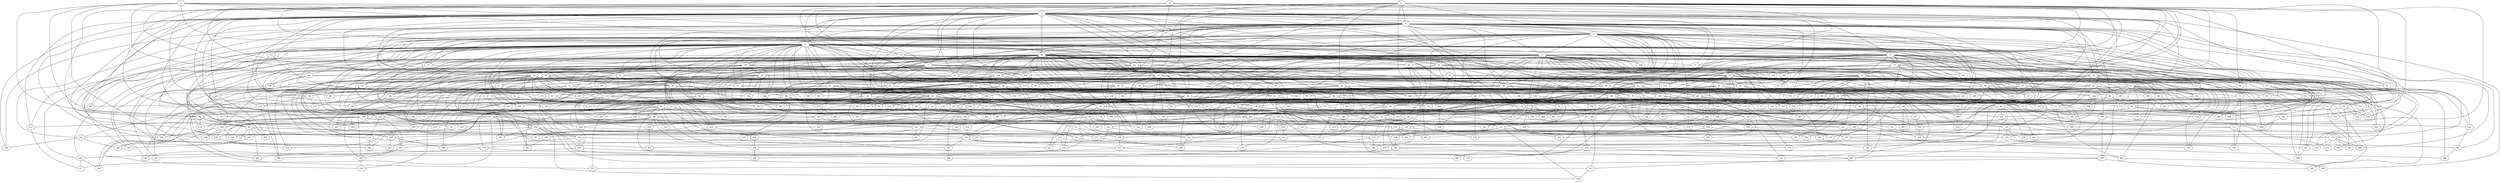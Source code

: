 strict graph "barabasi_albert_graph(400,3)" {
0;
1;
2;
3;
4;
5;
6;
7;
8;
9;
10;
11;
12;
13;
14;
15;
16;
17;
18;
19;
20;
21;
22;
23;
24;
25;
26;
27;
28;
29;
30;
31;
32;
33;
34;
35;
36;
37;
38;
39;
40;
41;
42;
43;
44;
45;
46;
47;
48;
49;
50;
51;
52;
53;
54;
55;
56;
57;
58;
59;
60;
61;
62;
63;
64;
65;
66;
67;
68;
69;
70;
71;
72;
73;
74;
75;
76;
77;
78;
79;
80;
81;
82;
83;
84;
85;
86;
87;
88;
89;
90;
91;
92;
93;
94;
95;
96;
97;
98;
99;
100;
101;
102;
103;
104;
105;
106;
107;
108;
109;
110;
111;
112;
113;
114;
115;
116;
117;
118;
119;
120;
121;
122;
123;
124;
125;
126;
127;
128;
129;
130;
131;
132;
133;
134;
135;
136;
137;
138;
139;
140;
141;
142;
143;
144;
145;
146;
147;
148;
149;
150;
151;
152;
153;
154;
155;
156;
157;
158;
159;
160;
161;
162;
163;
164;
165;
166;
167;
168;
169;
170;
171;
172;
173;
174;
175;
176;
177;
178;
179;
180;
181;
182;
183;
184;
185;
186;
187;
188;
189;
190;
191;
192;
193;
194;
195;
196;
197;
198;
199;
200;
201;
202;
203;
204;
205;
206;
207;
208;
209;
210;
211;
212;
213;
214;
215;
216;
217;
218;
219;
220;
221;
222;
223;
224;
225;
226;
227;
228;
229;
230;
231;
232;
233;
234;
235;
236;
237;
238;
239;
240;
241;
242;
243;
244;
245;
246;
247;
248;
249;
250;
251;
252;
253;
254;
255;
256;
257;
258;
259;
260;
261;
262;
263;
264;
265;
266;
267;
268;
269;
270;
271;
272;
273;
274;
275;
276;
277;
278;
279;
280;
281;
282;
283;
284;
285;
286;
287;
288;
289;
290;
291;
292;
293;
294;
295;
296;
297;
298;
299;
300;
301;
302;
303;
304;
305;
306;
307;
308;
309;
310;
311;
312;
313;
314;
315;
316;
317;
318;
319;
320;
321;
322;
323;
324;
325;
326;
327;
328;
329;
330;
331;
332;
333;
334;
335;
336;
337;
338;
339;
340;
341;
342;
343;
344;
345;
346;
347;
348;
349;
350;
351;
352;
353;
354;
355;
356;
357;
358;
359;
360;
361;
362;
363;
364;
365;
366;
367;
368;
369;
370;
371;
372;
373;
374;
375;
376;
377;
378;
379;
380;
381;
382;
383;
384;
385;
386;
387;
388;
389;
390;
391;
392;
393;
394;
395;
396;
397;
398;
399;
0 -- 3  [is_available=True, prob="0.0250931467931"];
0 -- 4  [is_available=True, prob="0.950140392611"];
0 -- 361  [is_available=True, prob="0.372536662008"];
0 -- 10  [is_available=True, prob="0.372411273392"];
0 -- 11  [is_available=True, prob="0.0494597519304"];
0 -- 24  [is_available=True, prob="1.0"];
0 -- 253  [is_available=True, prob="0.0664578238083"];
0 -- 30  [is_available=True, prob="0.936142643936"];
0 -- 95  [is_available=True, prob="1.0"];
1 -- 258  [is_available=True, prob="1.0"];
1 -- 3  [is_available=True, prob="0.438904957492"];
1 -- 4  [is_available=True, prob="0.630802679484"];
1 -- 5  [is_available=True, prob="1.0"];
1 -- 7  [is_available=True, prob="0.705331879564"];
1 -- 395  [is_available=True, prob="1.0"];
1 -- 13  [is_available=True, prob="0.193608866502"];
1 -- 14  [is_available=True, prob="0.450776655597"];
1 -- 17  [is_available=True, prob="0.814984093852"];
1 -- 19  [is_available=True, prob="0.529233124237"];
1 -- 25  [is_available=True, prob="1.0"];
1 -- 26  [is_available=True, prob="0.468595576395"];
1 -- 156  [is_available=True, prob="0.886433480464"];
1 -- 32  [is_available=True, prob="0.264427379968"];
1 -- 37  [is_available=True, prob="1.0"];
1 -- 38  [is_available=True, prob="0.700461883342"];
1 -- 42  [is_available=True, prob="0.149237163659"];
1 -- 172  [is_available=True, prob="0.10354497594"];
1 -- 76  [is_available=True, prob="0.408454964371"];
1 -- 79  [is_available=True, prob="0.80625520058"];
1 -- 82  [is_available=True, prob="1.0"];
1 -- 348  [is_available=True, prob="0.979062970581"];
1 -- 131  [is_available=True, prob="0.566834980284"];
1 -- 234  [is_available=True, prob="0.04734285878"];
1 -- 111  [is_available=True, prob="0.167635451747"];
1 -- 124  [is_available=True, prob="0.650854763574"];
2 -- 3  [is_available=True, prob="0.197676344185"];
2 -- 101  [is_available=True, prob="1.0"];
2 -- 81  [is_available=True, prob="0.33967039943"];
2 -- 8  [is_available=True, prob="0.939637509001"];
2 -- 15  [is_available=True, prob="0.0868821582567"];
2 -- 336  [is_available=True, prob="0.414873117791"];
2 -- 40  [is_available=True, prob="0.620334174541"];
2 -- 371  [is_available=True, prob="0.354396471666"];
2 -- 389  [is_available=True, prob="0.488869506749"];
3 -- 387  [is_available=True, prob="0.291508098348"];
3 -- 4  [is_available=True, prob="0.682381557861"];
3 -- 5  [is_available=True, prob="1.0"];
3 -- 6  [is_available=True, prob="0.172473144738"];
3 -- 7  [is_available=True, prob="0.0795020658386"];
3 -- 8  [is_available=True, prob="0.942835857288"];
3 -- 137  [is_available=True, prob="0.736322883688"];
3 -- 266  [is_available=True, prob="0.244796038941"];
3 -- 267  [is_available=True, prob="0.654496163638"];
3 -- 12  [is_available=True, prob="0.588156164107"];
3 -- 274  [is_available=True, prob="0.114300790277"];
3 -- 275  [is_available=True, prob="1.0"];
3 -- 20  [is_available=True, prob="0.824949283029"];
3 -- 388  [is_available=True, prob="0.628812034214"];
3 -- 156  [is_available=True, prob="0.327847043015"];
3 -- 158  [is_available=True, prob="0.803194716738"];
3 -- 33  [is_available=True, prob="0.320082738237"];
3 -- 34  [is_available=True, prob="1.0"];
3 -- 36  [is_available=True, prob="0.500384023732"];
3 -- 262  [is_available=True, prob="0.535992456978"];
3 -- 39  [is_available=True, prob="0.121990565685"];
3 -- 297  [is_available=True, prob="0.863299071607"];
3 -- 303  [is_available=True, prob="0.979532424707"];
3 -- 264  [is_available=True, prob="1.0"];
3 -- 50  [is_available=True, prob="0.0217953370104"];
3 -- 52  [is_available=True, prob="0.711118416184"];
3 -- 393  [is_available=True, prob="0.864725786303"];
3 -- 316  [is_available=True, prob="1.0"];
3 -- 64  [is_available=True, prob="1.0"];
3 -- 224  [is_available=True, prob="0.668013701737"];
3 -- 71  [is_available=True, prob="0.351635123417"];
3 -- 140  [is_available=True, prob="0.886000499596"];
3 -- 332  [is_available=True, prob="0.372765551531"];
3 -- 212  [is_available=True, prob="0.959581819914"];
3 -- 86  [is_available=True, prob="0.219064204298"];
3 -- 89  [is_available=True, prob="0.454611384769"];
3 -- 92  [is_available=True, prob="0.545966886121"];
3 -- 350  [is_available=True, prob="0.317912201602"];
3 -- 223  [is_available=True, prob="0.882764616445"];
3 -- 96  [is_available=True, prob="0.0534521332577"];
3 -- 108  [is_available=True, prob="0.83841681025"];
3 -- 289  [is_available=True, prob="0.502524579922"];
3 -- 243  [is_available=True, prob="0.297933250386"];
3 -- 378  [is_available=True, prob="0.998505744746"];
4 -- 5  [is_available=True, prob="1.0"];
4 -- 6  [is_available=True, prob="1.0"];
4 -- 135  [is_available=True, prob="0.0541746595612"];
4 -- 136  [is_available=True, prob="1.0"];
4 -- 9  [is_available=True, prob="0.468995324719"];
4 -- 10  [is_available=True, prob="0.0425252073251"];
4 -- 13  [is_available=True, prob="0.956151454526"];
4 -- 142  [is_available=True, prob="1.0"];
4 -- 21  [is_available=True, prob="0.742582079565"];
4 -- 22  [is_available=True, prob="0.221758772244"];
4 -- 25  [is_available=True, prob="0.73693774309"];
4 -- 28  [is_available=True, prob="0.721448359884"];
4 -- 34  [is_available=True, prob="0.628786492377"];
4 -- 35  [is_available=True, prob="0.986197322966"];
4 -- 43  [is_available=True, prob="0.368516336259"];
4 -- 46  [is_available=True, prob="0.747711876241"];
4 -- 175  [is_available=True, prob="0.591876477132"];
4 -- 49  [is_available=True, prob="0.832419747422"];
4 -- 50  [is_available=True, prob="0.899841244506"];
4 -- 52  [is_available=True, prob="0.674496831949"];
4 -- 53  [is_available=True, prob="0.542558637117"];
4 -- 182  [is_available=True, prob="1.0"];
4 -- 137  [is_available=True, prob="0.34534875783"];
4 -- 69  [is_available=True, prob="0.90530714263"];
4 -- 198  [is_available=True, prob="0.185303630428"];
4 -- 290  [is_available=True, prob="0.289105869929"];
4 -- 206  [is_available=True, prob="0.048572992346"];
4 -- 79  [is_available=True, prob="0.154199328368"];
4 -- 81  [is_available=True, prob="0.337762904161"];
4 -- 334  [is_available=True, prob="0.260646521097"];
4 -- 88  [is_available=True, prob="0.947381602307"];
4 -- 350  [is_available=True, prob="1.0"];
4 -- 232  [is_available=True, prob="0.679540736823"];
4 -- 171  [is_available=True, prob="0.90878368151"];
4 -- 110  [is_available=True, prob="1.0"];
4 -- 241  [is_available=True, prob="0.519751280861"];
4 -- 244  [is_available=True, prob="0.926914382445"];
4 -- 245  [is_available=True, prob="0.55849378038"];
5 -- 6  [is_available=True, prob="0.587817193718"];
5 -- 8  [is_available=True, prob="0.259920321679"];
5 -- 9  [is_available=True, prob="0.252745686684"];
5 -- 11  [is_available=True, prob="0.662603488064"];
5 -- 12  [is_available=True, prob="0.692972025914"];
5 -- 143  [is_available=True, prob="0.553783727306"];
5 -- 21  [is_available=True, prob="1.0"];
5 -- 28  [is_available=True, prob="1.0"];
5 -- 158  [is_available=True, prob="0.0834676060459"];
5 -- 159  [is_available=True, prob="0.0746175996136"];
5 -- 33  [is_available=True, prob="0.227578108323"];
5 -- 165  [is_available=True, prob="0.60542910939"];
5 -- 300  [is_available=True, prob="0.596821912066"];
5 -- 173  [is_available=True, prob="0.142246575408"];
5 -- 308  [is_available=True, prob="0.237440935117"];
5 -- 181  [is_available=True, prob="0.747527222328"];
5 -- 311  [is_available=True, prob="0.8161904594"];
5 -- 62  [is_available=True, prob="1.0"];
5 -- 64  [is_available=True, prob="1.0"];
5 -- 67  [is_available=True, prob="0.657712663749"];
5 -- 73  [is_available=True, prob="1.0"];
5 -- 82  [is_available=True, prob="1.0"];
5 -- 87  [is_available=True, prob="0.383870066585"];
5 -- 98  [is_available=True, prob="1.0"];
5 -- 100  [is_available=True, prob="1.0"];
5 -- 358  [is_available=True, prob="0.894031580183"];
5 -- 103  [is_available=True, prob="0.769459975946"];
5 -- 106  [is_available=True, prob="0.0896710786837"];
5 -- 116  [is_available=True, prob="1.0"];
5 -- 245  [is_available=True, prob="0.793382395107"];
5 -- 124  [is_available=True, prob="1.0"];
6 -- 7  [is_available=True, prob="1.0"];
6 -- 279  [is_available=True, prob="0.85929072032"];
6 -- 14  [is_available=True, prob="0.660264044295"];
6 -- 16  [is_available=True, prob="1.0"];
6 -- 145  [is_available=True, prob="0.855858989497"];
6 -- 18  [is_available=True, prob="0.696498076637"];
6 -- 19  [is_available=True, prob="1.0"];
6 -- 276  [is_available=True, prob="0.44618234495"];
6 -- 21  [is_available=True, prob="0.283963163979"];
6 -- 151  [is_available=True, prob="0.820102388181"];
6 -- 175  [is_available=True, prob="1.0"];
6 -- 28  [is_available=True, prob="1.0"];
6 -- 30  [is_available=True, prob="0.0997368436375"];
6 -- 36  [is_available=True, prob="0.908495407995"];
6 -- 37  [is_available=True, prob="0.969456617387"];
6 -- 38  [is_available=True, prob="1.0"];
6 -- 284  [is_available=True, prob="0.184637866392"];
6 -- 44  [is_available=True, prob="0.14645000747"];
6 -- 46  [is_available=True, prob="0.818870098157"];
6 -- 47  [is_available=True, prob="0.3876883443"];
6 -- 181  [is_available=True, prob="1.0"];
6 -- 186  [is_available=True, prob="0.818209151806"];
6 -- 60  [is_available=True, prob="1.0"];
6 -- 189  [is_available=True, prob="0.0119908411694"];
6 -- 65  [is_available=True, prob="0.375473757892"];
6 -- 66  [is_available=True, prob="1.0"];
6 -- 323  [is_available=True, prob="0.0632049823519"];
6 -- 196  [is_available=True, prob="0.278126131681"];
6 -- 198  [is_available=True, prob="0.146374629353"];
6 -- 330  [is_available=True, prob="0.635633250556"];
6 -- 75  [is_available=True, prob="1.0"];
6 -- 77  [is_available=True, prob="1.0"];
6 -- 83  [is_available=True, prob="0.972852339915"];
6 -- 84  [is_available=True, prob="1.0"];
6 -- 86  [is_available=True, prob="0.948101520789"];
6 -- 164  [is_available=True, prob="0.804555900699"];
6 -- 347  [is_available=True, prob="0.163839561709"];
6 -- 92  [is_available=True, prob="0.936638836717"];
6 -- 314  [is_available=True, prob="1.0"];
6 -- 94  [is_available=True, prob="0.67780674368"];
6 -- 293  [is_available=True, prob="0.350817138242"];
6 -- 96  [is_available=True, prob="0.0138500760034"];
6 -- 353  [is_available=True, prob="0.242072873121"];
6 -- 99  [is_available=True, prob="1.0"];
6 -- 294  [is_available=True, prob="0.792382647576"];
6 -- 259  [is_available=True, prob="1.0"];
6 -- 105  [is_available=True, prob="0.541576359997"];
6 -- 317  [is_available=True, prob="0.673755411775"];
6 -- 240  [is_available=True, prob="0.743410276179"];
6 -- 114  [is_available=True, prob="1.0"];
6 -- 117  [is_available=True, prob="0.48699900745"];
6 -- 119  [is_available=True, prob="1.0"];
6 -- 125  [is_available=True, prob="1.0"];
6 -- 345  [is_available=True, prob="1.0"];
7 -- 130  [is_available=True, prob="0.742057209959"];
7 -- 230  [is_available=True, prob="0.0177471661513"];
7 -- 225  [is_available=True, prob="1.0"];
7 -- 234  [is_available=True, prob="0.916896130062"];
7 -- 370  [is_available=True, prob="0.188929086262"];
7 -- 204  [is_available=True, prob="1.0"];
7 -- 274  [is_available=True, prob="0.270089329023"];
7 -- 17  [is_available=True, prob="1.0"];
7 -- 114  [is_available=True, prob="0.897609206253"];
7 -- 35  [is_available=True, prob="0.58889017787"];
7 -- 85  [is_available=True, prob="0.230485712437"];
7 -- 120  [is_available=True, prob="0.600896954009"];
7 -- 318  [is_available=True, prob="0.27465004545"];
7 -- 223  [is_available=True, prob="0.0320709789266"];
8 -- 311  [is_available=True, prob="0.0721599732054"];
8 -- 134  [is_available=True, prob="1.0"];
8 -- 9  [is_available=True, prob="0.0592119246421"];
8 -- 10  [is_available=True, prob="0.422690456521"];
8 -- 11  [is_available=True, prob="0.911114713533"];
8 -- 14  [is_available=True, prob="0.855618914677"];
8 -- 15  [is_available=True, prob="0.385911493207"];
8 -- 16  [is_available=True, prob="1.0"];
8 -- 18  [is_available=True, prob="1.0"];
8 -- 19  [is_available=True, prob="0.49412163052"];
8 -- 276  [is_available=True, prob="0.677476290778"];
8 -- 151  [is_available=True, prob="0.67736044279"];
8 -- 152  [is_available=True, prob="0.332442407995"];
8 -- 25  [is_available=True, prob="1.0"];
8 -- 27  [is_available=True, prob="0.965056294307"];
8 -- 29  [is_available=True, prob="0.297178947637"];
8 -- 161  [is_available=True, prob="1.0"];
8 -- 35  [is_available=True, prob="0.196322170789"];
8 -- 39  [is_available=True, prob="0.130824953992"];
8 -- 41  [is_available=True, prob="0.369847329709"];
8 -- 42  [is_available=True, prob="0.337858166481"];
8 -- 300  [is_available=True, prob="0.315283438742"];
8 -- 174  [is_available=True, prob="0.754698949723"];
8 -- 176  [is_available=True, prob="1.0"];
8 -- 49  [is_available=True, prob="1.0"];
8 -- 178  [is_available=True, prob="0.673776741479"];
8 -- 179  [is_available=True, prob="0.0017029311344"];
8 -- 155  [is_available=True, prob="0.773651385589"];
8 -- 54  [is_available=True, prob="0.345700046078"];
8 -- 137  [is_available=True, prob="0.569490608719"];
8 -- 56  [is_available=True, prob="0.0715803783015"];
8 -- 58  [is_available=True, prob="0.574168141647"];
8 -- 61  [is_available=True, prob="1.0"];
8 -- 319  [is_available=True, prob="0.00219157827289"];
8 -- 194  [is_available=True, prob="0.439048058628"];
8 -- 267  [is_available=True, prob="0.04447941831"];
8 -- 197  [is_available=True, prob="0.714526442084"];
8 -- 75  [is_available=True, prob="0.999707055169"];
8 -- 84  [is_available=True, prob="0.835967242383"];
8 -- 345  [is_available=True, prob="0.058812897003"];
8 -- 347  [is_available=True, prob="1.0"];
8 -- 94  [is_available=True, prob="1.0"];
8 -- 97  [is_available=True, prob="0.321045426978"];
8 -- 99  [is_available=True, prob="1.0"];
8 -- 101  [is_available=True, prob="0.517542503902"];
8 -- 362  [is_available=True, prob="1.0"];
8 -- 146  [is_available=True, prob="0.955650519758"];
8 -- 111  [is_available=True, prob="0.979079501739"];
8 -- 112  [is_available=True, prob="0.563406333688"];
8 -- 369  [is_available=True, prob="0.871847178739"];
8 -- 115  [is_available=True, prob="0.571545857247"];
8 -- 117  [is_available=True, prob="1.0"];
8 -- 310  [is_available=True, prob="0.866677759674"];
8 -- 119  [is_available=True, prob="1.0"];
8 -- 212  [is_available=True, prob="0.247326993259"];
8 -- 183  [is_available=True, prob="0.350096039495"];
9 -- 384  [is_available=True, prob="0.580756603154"];
9 -- 391  [is_available=True, prob="0.0377507702469"];
9 -- 265  [is_available=True, prob="0.522841368167"];
9 -- 279  [is_available=True, prob="0.591862441579"];
9 -- 272  [is_available=True, prob="0.599616095083"];
9 -- 17  [is_available=True, prob="0.34564889071"];
9 -- 18  [is_available=True, prob="0.136361828255"];
9 -- 150  [is_available=True, prob="0.306645318893"];
9 -- 23  [is_available=True, prob="0.134924238762"];
9 -- 24  [is_available=True, prob="0.628376372094"];
9 -- 260  [is_available=True, prob="1.0"];
9 -- 29  [is_available=True, prob="0.519262712561"];
9 -- 133  [is_available=True, prob="0.0576815304863"];
9 -- 160  [is_available=True, prob="1.0"];
9 -- 368  [is_available=True, prob="0.420528316419"];
9 -- 162  [is_available=True, prob="0.781409853095"];
9 -- 37  [is_available=True, prob="0.0402338864419"];
9 -- 166  [is_available=True, prob="0.355336018101"];
9 -- 296  [is_available=True, prob="0.669207239755"];
9 -- 348  [is_available=True, prob="1.0"];
9 -- 170  [is_available=True, prob="1.0"];
9 -- 278  [is_available=True, prob="0.713184986665"];
9 -- 44  [is_available=True, prob="1.0"];
9 -- 45  [is_available=True, prob="0.951680885926"];
9 -- 47  [is_available=True, prob="0.789568092356"];
9 -- 309  [is_available=True, prob="1.0"];
9 -- 300  [is_available=True, prob="0.0930578698097"];
9 -- 57  [is_available=True, prob="0.0524183169062"];
9 -- 71  [is_available=True, prob="0.0582096832828"];
9 -- 72  [is_available=True, prob="0.820056936655"];
9 -- 201  [is_available=True, prob="0.6472479548"];
9 -- 204  [is_available=True, prob="0.0627795181952"];
9 -- 78  [is_available=True, prob="1.0"];
9 -- 208  [is_available=True, prob="0.508769739223"];
9 -- 210  [is_available=True, prob="0.252522892881"];
9 -- 219  [is_available=True, prob="0.410416220956"];
9 -- 92  [is_available=True, prob="0.630118802091"];
9 -- 221  [is_available=True, prob="0.591362149536"];
9 -- 95  [is_available=True, prob="0.255775412915"];
9 -- 103  [is_available=True, prob="0.241283476063"];
9 -- 106  [is_available=True, prob="1.0"];
9 -- 157  [is_available=True, prob="0.988821982251"];
9 -- 117  [is_available=True, prob="0.963901613479"];
9 -- 120  [is_available=True, prob="0.710418281214"];
9 -- 377  [is_available=True, prob="0.391417737116"];
9 -- 251  [is_available=True, prob="0.377820118825"];
9 -- 126  [is_available=True, prob="0.569531186713"];
10 -- 343  [is_available=True, prob="0.631713395067"];
10 -- 15  [is_available=True, prob="0.300258845977"];
10 -- 148  [is_available=True, prob="0.0602296652024"];
10 -- 247  [is_available=True, prob="0.735689314467"];
11 -- 12  [is_available=True, prob="0.586705027919"];
11 -- 13  [is_available=True, prob="1.0"];
11 -- 143  [is_available=True, prob="0.272934574622"];
11 -- 16  [is_available=True, prob="1.0"];
11 -- 20  [is_available=True, prob="0.395983434049"];
11 -- 22  [is_available=True, prob="0.209894079144"];
11 -- 23  [is_available=True, prob="0.399490173766"];
11 -- 157  [is_available=True, prob="0.192374040705"];
11 -- 45  [is_available=True, prob="0.98829754638"];
11 -- 62  [is_available=True, prob="0.998767662246"];
11 -- 320  [is_available=True, prob="0.870582558419"];
11 -- 71  [is_available=True, prob="1.0"];
11 -- 74  [is_available=True, prob="0.667165292033"];
11 -- 333  [is_available=True, prob="0.961230836378"];
11 -- 209  [is_available=True, prob="0.0592094109733"];
11 -- 87  [is_available=True, prob="0.764135031254"];
11 -- 229  [is_available=True, prob="0.42703338603"];
11 -- 116  [is_available=True, prob="0.573227025437"];
11 -- 247  [is_available=True, prob="0.547222383932"];
12 -- 144  [is_available=True, prob="0.333690741849"];
12 -- 196  [is_available=True, prob="0.551875099516"];
12 -- 262  [is_available=True, prob="1.0"];
12 -- 200  [is_available=True, prob="0.755893021284"];
12 -- 307  [is_available=True, prob="1.0"];
12 -- 333  [is_available=True, prob="1.0"];
12 -- 310  [is_available=True, prob="0.326000364165"];
12 -- 48  [is_available=True, prob="0.675373258644"];
12 -- 305  [is_available=True, prob="0.15840391685"];
12 -- 131  [is_available=True, prob="1.0"];
12 -- 180  [is_available=True, prob="0.228575668665"];
12 -- 246  [is_available=True, prob="0.737902572737"];
12 -- 151  [is_available=True, prob="0.044529198497"];
12 -- 292  [is_available=True, prob="0.385657525786"];
12 -- 378  [is_available=True, prob="0.112635765013"];
12 -- 59  [is_available=True, prob="0.605600428167"];
12 -- 252  [is_available=True, prob="1.0"];
12 -- 127  [is_available=True, prob="0.921835225212"];
13 -- 228  [is_available=True, prob="0.241859145075"];
13 -- 100  [is_available=True, prob="0.137089833472"];
13 -- 266  [is_available=True, prob="1.0"];
13 -- 239  [is_available=True, prob="0.771471139788"];
13 -- 120  [is_available=True, prob="0.239584966638"];
13 -- 349  [is_available=True, prob="0.0995462752389"];
13 -- 23  [is_available=True, prob="0.0500954306757"];
13 -- 88  [is_available=True, prob="0.0914557519859"];
13 -- 57  [is_available=True, prob="0.562052459184"];
13 -- 26  [is_available=True, prob="0.488853878483"];
13 -- 122  [is_available=True, prob="0.688059351287"];
13 -- 325  [is_available=True, prob="0.916625707039"];
14 -- 32  [is_available=True, prob="0.0366636764682"];
14 -- 123  [is_available=True, prob="0.105626269445"];
14 -- 70  [is_available=True, prob="0.21429969718"];
14 -- 193  [is_available=True, prob="0.874726001105"];
14 -- 391  [is_available=True, prob="0.529729394284"];
14 -- 269  [is_available=True, prob="0.299268263518"];
14 -- 397  [is_available=True, prob="1.0"];
14 -- 40  [is_available=True, prob="0.449149635974"];
14 -- 227  [is_available=True, prob="0.0635547201379"];
14 -- 180  [is_available=True, prob="0.325833370726"];
14 -- 85  [is_available=True, prob="0.151511039934"];
14 -- 352  [is_available=True, prob="0.923821011353"];
14 -- 250  [is_available=True, prob="1.0"];
14 -- 27  [is_available=True, prob="0.952426194268"];
14 -- 93  [is_available=True, prob="0.00880342257111"];
14 -- 293  [is_available=True, prob="1.0"];
15 -- 101  [is_available=True, prob="0.46595817078"];
15 -- 134  [is_available=True, prob="1.0"];
15 -- 322  [is_available=True, prob="0.622480924926"];
15 -- 79  [is_available=True, prob="1.0"];
15 -- 312  [is_available=True, prob="0.0298164688215"];
15 -- 138  [is_available=True, prob="0.966622566133"];
16 -- 226  [is_available=True, prob="0.934363249591"];
16 -- 69  [is_available=True, prob="0.749595344339"];
16 -- 202  [is_available=True, prob="0.800943983229"];
16 -- 78  [is_available=True, prob="1.0"];
16 -- 80  [is_available=True, prob="1.0"];
16 -- 20  [is_available=True, prob="0.743844519461"];
16 -- 87  [is_available=True, prob="0.125025346352"];
17 -- 139  [is_available=True, prob="0.569764457964"];
17 -- 68  [is_available=True, prob="0.763143641532"];
17 -- 257  [is_available=True, prob="1.0"];
17 -- 378  [is_available=True, prob="0.0178221390321"];
18 -- 385  [is_available=True, prob="1.0"];
18 -- 130  [is_available=True, prob="0.96049125043"];
18 -- 292  [is_available=True, prob="0.591063163907"];
18 -- 390  [is_available=True, prob="0.253659368738"];
18 -- 362  [is_available=True, prob="0.100900199058"];
18 -- 171  [is_available=True, prob="0.514685403299"];
18 -- 194  [is_available=True, prob="0.0485373886135"];
18 -- 116  [is_available=True, prob="0.613676979017"];
18 -- 22  [is_available=True, prob="0.189138775279"];
18 -- 55  [is_available=True, prob="0.347942305225"];
18 -- 24  [is_available=True, prob="0.658255502058"];
18 -- 282  [is_available=True, prob="0.486385790364"];
18 -- 348  [is_available=True, prob="0.776442807843"];
18 -- 125  [is_available=True, prob="1.0"];
18 -- 31  [is_available=True, prob="0.729654149273"];
19 -- 128  [is_available=True, prob="0.777594471692"];
19 -- 263  [is_available=True, prob="0.183552411418"];
19 -- 42  [is_available=True, prob="0.698210136017"];
19 -- 76  [is_available=True, prob="0.634387561217"];
19 -- 341  [is_available=True, prob="0.566213253394"];
19 -- 303  [is_available=True, prob="1.0"];
19 -- 48  [is_available=True, prob="0.759792158512"];
19 -- 113  [is_available=True, prob="1.0"];
19 -- 286  [is_available=True, prob="0.197422663247"];
19 -- 90  [is_available=True, prob="0.140097456614"];
19 -- 63  [is_available=True, prob="0.485484413483"];
19 -- 200  [is_available=True, prob="0.678315478808"];
19 -- 314  [is_available=True, prob="0.979091070757"];
19 -- 222  [is_available=True, prob="0.378858772576"];
19 -- 31  [is_available=True, prob="0.126123203"];
20 -- 258  [is_available=True, prob="1.0"];
20 -- 68  [is_available=True, prob="0.614763843001"];
20 -- 41  [is_available=True, prob="0.648404792604"];
20 -- 153  [is_available=True, prob="1.0"];
20 -- 255  [is_available=True, prob="0.809420962121"];
21 -- 266  [is_available=True, prob="0.0945025301732"];
21 -- 215  [is_available=True, prob="0.57600612751"];
22 -- 224  [is_available=True, prob="0.514621105406"];
22 -- 352  [is_available=True, prob="1.0"];
22 -- 105  [is_available=True, prob="0.117416343911"];
22 -- 43  [is_available=True, prob="1.0"];
22 -- 45  [is_available=True, prob="0.747644302425"];
22 -- 189  [is_available=True, prob="1.0"];
22 -- 336  [is_available=True, prob="0.000605662252022"];
22 -- 67  [is_available=True, prob="1.0"];
22 -- 214  [is_available=True, prob="0.640558090109"];
22 -- 216  [is_available=True, prob="0.486752564349"];
22 -- 196  [is_available=True, prob="1.0"];
22 -- 27  [is_available=True, prob="1.0"];
22 -- 93  [is_available=True, prob="0.345727405643"];
22 -- 63  [is_available=True, prob="0.931853103232"];
23 -- 318  [is_available=True, prob="0.189995227217"];
23 -- 67  [is_available=True, prob="0.987448062185"];
23 -- 243  [is_available=True, prob="1.0"];
23 -- 230  [is_available=True, prob="0.539278807759"];
23 -- 39  [is_available=True, prob="1.0"];
23 -- 360  [is_available=True, prob="0.540449848514"];
23 -- 174  [is_available=True, prob="0.133968829781"];
23 -- 207  [is_available=True, prob="1.0"];
23 -- 48  [is_available=True, prob="0.941130986571"];
23 -- 254  [is_available=True, prob="0.858857855995"];
23 -- 51  [is_available=True, prob="0.942106141417"];
23 -- 53  [is_available=True, prob="0.750497775336"];
23 -- 152  [is_available=True, prob="1.0"];
23 -- 26  [is_available=True, prob="0.994653885886"];
23 -- 59  [is_available=True, prob="0.417640522996"];
23 -- 60  [is_available=True, prob="1.0"];
23 -- 94  [is_available=True, prob="0.443054262661"];
23 -- 231  [is_available=True, prob="1.0"];
24 -- 97  [is_available=True, prob="1.0"];
24 -- 34  [is_available=True, prob="1.0"];
24 -- 291  [is_available=True, prob="0.672942543144"];
24 -- 331  [is_available=True, prob="0.721587273454"];
24 -- 269  [is_available=True, prob="0.983345925845"];
24 -- 144  [is_available=True, prob="0.999811075481"];
24 -- 145  [is_available=True, prob="0.902567313473"];
24 -- 30  [is_available=True, prob="1.0"];
24 -- 31  [is_available=True, prob="0.138421493342"];
25 -- 363  [is_available=True, prob="0.347185793884"];
25 -- 33  [is_available=True, prob="1.0"];
25 -- 43  [is_available=True, prob="0.91374271261"];
25 -- 44  [is_available=True, prob="1.0"];
25 -- 80  [is_available=True, prob="0.958757730164"];
25 -- 40  [is_available=True, prob="0.872994510635"];
25 -- 51  [is_available=True, prob="0.592190609224"];
25 -- 52  [is_available=True, prob="0.890866560524"];
25 -- 113  [is_available=True, prob="0.269480714016"];
25 -- 168  [is_available=True, prob="0.91585771875"];
25 -- 157  [is_available=True, prob="1.0"];
25 -- 63  [is_available=True, prob="1.0"];
26 -- 72  [is_available=True, prob="0.891784088877"];
26 -- 248  [is_available=True, prob="1.0"];
27 -- 32  [is_available=True, prob="1.0"];
27 -- 195  [is_available=True, prob="0.458102766343"];
27 -- 357  [is_available=True, prob="0.979153356676"];
27 -- 29  [is_available=True, prob="1.0"];
28 -- 65  [is_available=True, prob="0.900129710935"];
28 -- 262  [is_available=True, prob="1.0"];
28 -- 164  [is_available=True, prob="0.799235462804"];
28 -- 73  [is_available=True, prob="0.0508004027889"];
28 -- 375  [is_available=True, prob="1.0"];
28 -- 308  [is_available=True, prob="0.9479085404"];
28 -- 214  [is_available=True, prob="0.207826304175"];
28 -- 217  [is_available=True, prob="1.0"];
28 -- 248  [is_available=True, prob="0.0271668037868"];
28 -- 380  [is_available=True, prob="0.102483932509"];
28 -- 319  [is_available=True, prob="0.686069452408"];
29 -- 178  [is_available=True, prob="1.0"];
29 -- 213  [is_available=True, prob="0.819242069594"];
30 -- 301  [is_available=True, prob="0.137325330671"];
30 -- 66  [is_available=True, prob="0.0318412154271"];
30 -- 91  [is_available=True, prob="0.914980587583"];
30 -- 198  [is_available=True, prob="0.541305784105"];
30 -- 72  [is_available=True, prob="1.0"];
30 -- 106  [is_available=True, prob="1.0"];
30 -- 363  [is_available=True, prob="0.514813469118"];
30 -- 77  [is_available=True, prob="0.881016077972"];
30 -- 78  [is_available=True, prob="1.0"];
30 -- 47  [is_available=True, prob="1.0"];
30 -- 83  [is_available=True, prob="0.0110735242076"];
30 -- 245  [is_available=True, prob="0.522067184486"];
30 -- 278  [is_available=True, prob="0.930691840681"];
30 -- 89  [is_available=True, prob="0.637608866535"];
30 -- 59  [is_available=True, prob="1.0"];
30 -- 202  [is_available=True, prob="1.0"];
30 -- 287  [is_available=True, prob="0.404649069156"];
31 -- 224  [is_available=True, prob="1.0"];
31 -- 36  [is_available=True, prob="0.861390712971"];
31 -- 313  [is_available=True, prob="0.42591140727"];
31 -- 122  [is_available=True, prob="0.526769961777"];
32 -- 160  [is_available=True, prob="1.0"];
32 -- 62  [is_available=True, prob="1.0"];
33 -- 238  [is_available=True, prob="0.88262838182"];
33 -- 77  [is_available=True, prob="0.92656099458"];
34 -- 256  [is_available=True, prob="0.31491744817"];
34 -- 99  [is_available=True, prob="1.0"];
34 -- 390  [is_available=True, prob="0.243037245438"];
34 -- 199  [is_available=True, prob="0.363460061879"];
34 -- 233  [is_available=True, prob="0.865425261157"];
34 -- 216  [is_available=True, prob="0.900850331977"];
34 -- 372  [is_available=True, prob="1.0"];
34 -- 227  [is_available=True, prob="0.909833310556"];
34 -- 100  [is_available=True, prob="1.0"];
35 -- 128  [is_available=True, prob="0.118198780681"];
35 -- 131  [is_available=True, prob="1.0"];
35 -- 294  [is_available=True, prob="0.133925212575"];
35 -- 38  [is_available=True, prob="0.0303516674326"];
35 -- 105  [is_available=True, prob="0.720557286431"];
35 -- 76  [is_available=True, prob="0.209538862025"];
35 -- 366  [is_available=True, prob="0.728031883331"];
35 -- 304  [is_available=True, prob="1.0"];
35 -- 210  [is_available=True, prob="0.404722175255"];
35 -- 291  [is_available=True, prob="0.374858510099"];
35 -- 58  [is_available=True, prob="1.0"];
36 -- 200  [is_available=True, prob="0.699656189299"];
36 -- 138  [is_available=True, prob="0.362318900683"];
36 -- 331  [is_available=True, prob="0.603456641097"];
36 -- 141  [is_available=True, prob="0.893434097301"];
37 -- 261  [is_available=True, prob="0.713421559092"];
37 -- 271  [is_available=True, prob="0.432434093482"];
37 -- 146  [is_available=True, prob="0.17108561312"];
37 -- 147  [is_available=True, prob="0.756978533001"];
37 -- 41  [is_available=True, prob="0.130564250377"];
37 -- 306  [is_available=True, prob="0.236146321442"];
37 -- 51  [is_available=True, prob="1.0"];
37 -- 55  [is_available=True, prob="0.947335851241"];
37 -- 314  [is_available=True, prob="1.0"];
37 -- 316  [is_available=True, prob="0.32778593354"];
37 -- 61  [is_available=True, prob="0.177721120507"];
37 -- 191  [is_available=True, prob="0.638643876289"];
37 -- 332  [is_available=True, prob="0.44523205379"];
37 -- 335  [is_available=True, prob="0.909775453325"];
37 -- 217  [is_available=True, prob="0.443361425691"];
37 -- 102  [is_available=True, prob="0.464639883475"];
37 -- 234  [is_available=True, prob="0.227282771464"];
37 -- 110  [is_available=True, prob="0.636448993882"];
37 -- 113  [is_available=True, prob="0.312125783109"];
37 -- 115  [is_available=True, prob="1.0"];
37 -- 244  [is_available=True, prob="1.0"];
37 -- 249  [is_available=True, prob="0.954807980164"];
37 -- 252  [is_available=True, prob="0.174766817251"];
38 -- 98  [is_available=True, prob="0.93595767962"];
38 -- 374  [is_available=True, prob="0.737318124486"];
38 -- 97  [is_available=True, prob="1.0"];
38 -- 129  [is_available=True, prob="0.389709653376"];
38 -- 362  [is_available=True, prob="0.155554219577"];
38 -- 139  [is_available=True, prob="0.863866954204"];
38 -- 368  [is_available=True, prob="0.783664885921"];
38 -- 205  [is_available=True, prob="0.656726124433"];
38 -- 285  [is_available=True, prob="0.44755846387"];
38 -- 359  [is_available=True, prob="0.0764783031184"];
38 -- 273  [is_available=True, prob="0.330379124772"];
38 -- 50  [is_available=True, prob="0.740157863478"];
38 -- 355  [is_available=True, prob="0.361077795157"];
38 -- 180  [is_available=True, prob="1.0"];
38 -- 182  [is_available=True, prob="0.156320018916"];
38 -- 58  [is_available=True, prob="0.520443782582"];
38 -- 282  [is_available=True, prob="0.683483988968"];
39 -- 70  [is_available=True, prob="0.271144102709"];
39 -- 145  [is_available=True, prob="0.517832228063"];
39 -- 220  [is_available=True, prob="0.327232017255"];
39 -- 126  [is_available=True, prob="0.713397655618"];
40 -- 83  [is_available=True, prob="0.860197751093"];
40 -- 65  [is_available=True, prob="1.0"];
41 -- 279  [is_available=True, prob="0.0909819523404"];
41 -- 236  [is_available=True, prob="0.399153966182"];
41 -- 54  [is_available=True, prob="0.216033155815"];
41 -- 215  [is_available=True, prob="0.646476771613"];
41 -- 90  [is_available=True, prob="1.0"];
42 -- 226  [is_available=True, prob="1.0"];
42 -- 195  [is_available=True, prob="0.647614292013"];
42 -- 324  [is_available=True, prob="1.0"];
42 -- 69  [is_available=True, prob="0.0358602817068"];
42 -- 108  [is_available=True, prob="0.103537408237"];
42 -- 173  [is_available=True, prob="0.806124194464"];
42 -- 206  [is_available=True, prob="0.0886906899783"];
42 -- 397  [is_available=True, prob="0.877290331116"];
42 -- 54  [is_available=True, prob="0.0590337619197"];
42 -- 344  [is_available=True, prob="1.0"];
42 -- 165  [is_available=True, prob="1.0"];
43 -- 96  [is_available=True, prob="0.936754760119"];
43 -- 227  [is_available=True, prob="0.528358744114"];
43 -- 292  [is_available=True, prob="0.611235332448"];
43 -- 107  [is_available=True, prob="0.0764985179477"];
43 -- 142  [is_available=True, prob="0.444974722484"];
43 -- 209  [is_available=True, prob="0.53543347676"];
43 -- 88  [is_available=True, prob="0.730634243201"];
43 -- 381  [is_available=True, prob="0.472812410348"];
43 -- 286  [is_available=True, prob="0.925332398411"];
44 -- 135  [is_available=True, prob="1.0"];
44 -- 204  [is_available=True, prob="0.182194908909"];
44 -- 370  [is_available=True, prob="0.620525566871"];
44 -- 335  [is_available=True, prob="0.630353702453"];
44 -- 146  [is_available=True, prob="1.0"];
44 -- 243  [is_available=True, prob="0.0663257084576"];
44 -- 268  [is_available=True, prob="0.0582466422053"];
44 -- 153  [is_available=True, prob="0.935414807653"];
44 -- 185  [is_available=True, prob="0.753742899304"];
45 -- 98  [is_available=True, prob="0.935093515855"];
45 -- 46  [is_available=True, prob="0.941984804664"];
45 -- 49  [is_available=True, prob="0.587805406495"];
45 -- 142  [is_available=True, prob="0.0836731409349"];
45 -- 57  [is_available=True, prob="1.0"];
45 -- 60  [is_available=True, prob="0.0889877171082"];
46 -- 226  [is_available=True, prob="1.0"];
46 -- 339  [is_available=True, prob="1.0"];
46 -- 374  [is_available=True, prob="1.0"];
47 -- 288  [is_available=True, prob="1.0"];
47 -- 148  [is_available=True, prob="0.249096126656"];
47 -- 56  [is_available=True, prob="1.0"];
47 -- 221  [is_available=True, prob="0.102610750301"];
48 -- 133  [is_available=True, prob="0.666538334734"];
48 -- 358  [is_available=True, prob="0.340768336352"];
48 -- 295  [is_available=True, prob="0.525231524181"];
48 -- 74  [is_available=True, prob="1.0"];
48 -- 341  [is_available=True, prob="1.0"];
48 -- 278  [is_available=True, prob="0.750244819889"];
50 -- 64  [is_available=True, prob="0.702119508606"];
50 -- 102  [is_available=True, prob="0.239748149279"];
50 -- 176  [is_available=True, prob="0.387651631924"];
50 -- 324  [is_available=True, prob="0.257610794895"];
50 -- 127  [is_available=True, prob="1.0"];
51 -- 225  [is_available=True, prob="0.308754676487"];
51 -- 263  [is_available=True, prob="1.0"];
51 -- 138  [is_available=True, prob="0.309332899624"];
51 -- 140  [is_available=True, prob="0.115877177576"];
51 -- 112  [is_available=True, prob="0.955802823006"];
51 -- 248  [is_available=True, prob="0.936578469083"];
51 -- 114  [is_available=True, prob="0.579784625087"];
51 -- 53  [is_available=True, prob="0.749123307685"];
51 -- 55  [is_available=True, prob="0.834144595847"];
51 -- 56  [is_available=True, prob="1.0"];
51 -- 154  [is_available=True, prob="0.723030678708"];
51 -- 93  [is_available=True, prob="0.361760262683"];
51 -- 394  [is_available=True, prob="0.237335357578"];
53 -- 192  [is_available=True, prob="0.152073431003"];
53 -- 257  [is_available=True, prob="0.478824415756"];
53 -- 194  [is_available=True, prob="0.771536774448"];
53 -- 164  [is_available=True, prob="1.0"];
53 -- 132  [is_available=True, prob="0.181927155841"];
53 -- 259  [is_available=True, prob="0.974636087253"];
53 -- 394  [is_available=True, prob="0.293803181476"];
53 -- 235  [is_available=True, prob="0.380888581627"];
53 -- 322  [is_available=True, prob="0.208328641882"];
53 -- 80  [is_available=True, prob="0.634045162515"];
53 -- 287  [is_available=True, prob="1.0"];
54 -- 208  [is_available=True, prob="0.438091533047"];
54 -- 182  [is_available=True, prob="0.696560959684"];
54 -- 390  [is_available=True, prob="0.312088249086"];
54 -- 107  [is_available=True, prob="0.0322975167694"];
54 -- 364  [is_available=True, prob="0.897995833112"];
54 -- 240  [is_available=True, prob="1.0"];
54 -- 125  [is_available=True, prob="0.412539454072"];
54 -- 112  [is_available=True, prob="1.0"];
54 -- 177  [is_available=True, prob="0.217016393271"];
54 -- 211  [is_available=True, prob="0.478384297098"];
54 -- 285  [is_available=True, prob="0.0532686088785"];
54 -- 118  [is_available=True, prob="0.152606959346"];
54 -- 90  [is_available=True, prob="1.0"];
54 -- 380  [is_available=True, prob="0.539448261974"];
54 -- 61  [is_available=True, prob="0.536123280985"];
54 -- 197  [is_available=True, prob="0.823758563465"];
56 -- 66  [is_available=True, prob="0.415171626338"];
56 -- 74  [is_available=True, prob="0.350290388152"];
56 -- 396  [is_available=True, prob="0.203656361612"];
56 -- 237  [is_available=True, prob="1.0"];
56 -- 81  [is_available=True, prob="0.0114872104188"];
56 -- 338  [is_available=True, prob="0.331135282987"];
56 -- 118  [is_available=True, prob="0.676458730531"];
56 -- 249  [is_available=True, prob="1.0"];
56 -- 349  [is_available=True, prob="1.0"];
58 -- 274  [is_available=True, prob="1.0"];
58 -- 246  [is_available=True, prob="0.762032617793"];
59 -- 280  [is_available=True, prob="0.0724150289758"];
60 -- 299  [is_available=True, prob="1.0"];
60 -- 399  [is_available=True, prob="1.0"];
60 -- 75  [is_available=True, prob="0.807822327245"];
60 -- 173  [is_available=True, prob="1.0"];
60 -- 215  [is_available=True, prob="0.0309317113455"];
60 -- 89  [is_available=True, prob="0.841252701258"];
60 -- 367  [is_available=True, prob="1.0"];
60 -- 126  [is_available=True, prob="0.721494748765"];
60 -- 127  [is_available=True, prob="1.0"];
61 -- 162  [is_available=True, prob="0.856085896421"];
61 -- 199  [is_available=True, prob="1.0"];
61 -- 169  [is_available=True, prob="1.0"];
61 -- 147  [is_available=True, prob="0.869505094903"];
61 -- 185  [is_available=True, prob="0.393998314174"];
62 -- 203  [is_available=True, prob="1.0"];
62 -- 199  [is_available=True, prob="0.667321798457"];
62 -- 103  [is_available=True, prob="0.835560744995"];
63 -- 161  [is_available=True, prob="0.466897905879"];
63 -- 299  [is_available=True, prob="1.0"];
63 -- 302  [is_available=True, prob="0.897660403423"];
63 -- 156  [is_available=True, prob="0.00610017850808"];
64 -- 109  [is_available=True, prob="0.231295383667"];
64 -- 366  [is_available=True, prob="0.884861522486"];
64 -- 347  [is_available=True, prob="0.863862231703"];
64 -- 220  [is_available=True, prob="0.619807448224"];
65 -- 68  [is_available=True, prob="0.136749230862"];
65 -- 109  [is_available=True, prob="0.88463002181"];
65 -- 104  [is_available=True, prob="0.422166502277"];
65 -- 82  [is_available=True, prob="0.279321868753"];
66 -- 355  [is_available=True, prob="0.154199301262"];
66 -- 70  [is_available=True, prob="0.515905024894"];
66 -- 108  [is_available=True, prob="0.779621378498"];
66 -- 238  [is_available=True, prob="0.0359052819291"];
66 -- 387  [is_available=True, prob="1.0"];
66 -- 155  [is_available=True, prob="0.131126101311"];
66 -- 191  [is_available=True, prob="0.850419595205"];
67 -- 128  [is_available=True, prob="0.702381663763"];
67 -- 192  [is_available=True, prob="0.273370987141"];
67 -- 163  [is_available=True, prob="0.39641160476"];
67 -- 102  [is_available=True, prob="0.876791618117"];
67 -- 289  [is_available=True, prob="0.143951150645"];
67 -- 367  [is_available=True, prob="0.603088656256"];
68 -- 298  [is_available=True, prob="0.451120044551"];
68 -- 111  [is_available=True, prob="0.499355003342"];
68 -- 143  [is_available=True, prob="0.00569385230899"];
69 -- 236  [is_available=True, prob="1.0"];
69 -- 237  [is_available=True, prob="1.0"];
69 -- 174  [is_available=True, prob="0.841401399724"];
69 -- 313  [is_available=True, prob="1.0"];
69 -- 123  [is_available=True, prob="0.85702821555"];
70 -- 325  [is_available=True, prob="1.0"];
71 -- 134  [is_available=True, prob="0.736614860017"];
71 -- 275  [is_available=True, prob="0.0903651910677"];
72 -- 73  [is_available=True, prob="0.556883888366"];
72 -- 329  [is_available=True, prob="0.218822696991"];
72 -- 184  [is_available=True, prob="0.595538460909"];
73 -- 163  [is_available=True, prob="0.251077809573"];
73 -- 149  [is_available=True, prob="0.489500255993"];
73 -- 155  [is_available=True, prob="0.526249019723"];
73 -- 382  [is_available=True, prob="1.0"];
74 -- 193  [is_available=True, prob="0.327135223043"];
74 -- 201  [is_available=True, prob="0.513194165253"];
74 -- 121  [is_available=True, prob="1.0"];
74 -- 253  [is_available=True, prob="0.966930309755"];
75 -- 298  [is_available=True, prob="0.640258942251"];
75 -- 397  [is_available=True, prob="0.730991301788"];
75 -- 178  [is_available=True, prob="0.280068770998"];
75 -- 84  [is_available=True, prob="0.851224774921"];
75 -- 91  [is_available=True, prob="0.726543283057"];
76 -- 352  [is_available=True, prob="0.581338963775"];
76 -- 197  [is_available=True, prob="1.0"];
76 -- 195  [is_available=True, prob="0.872504475599"];
76 -- 168  [is_available=True, prob="0.63890479476"];
76 -- 141  [is_available=True, prob="1.0"];
76 -- 309  [is_available=True, prob="1.0"];
76 -- 280  [is_available=True, prob="0.150406326535"];
76 -- 154  [is_available=True, prob="0.193682249775"];
77 -- 357  [is_available=True, prob="1.0"];
77 -- 242  [is_available=True, prob="0.0287626416549"];
77 -- 153  [is_available=True, prob="0.0744805558319"];
77 -- 219  [is_available=True, prob="0.913000150519"];
77 -- 158  [is_available=True, prob="0.319608280242"];
78 -- 132  [is_available=True, prob="0.270463552145"];
78 -- 149  [is_available=True, prob="0.142317335861"];
78 -- 311  [is_available=True, prob="0.764792007562"];
78 -- 388  [is_available=True, prob="0.982795868665"];
78 -- 187  [is_available=True, prob="0.889878344221"];
79 -- 167  [is_available=True, prob="0.209778556084"];
79 -- 193  [is_available=True, prob="0.0325588442611"];
79 -- 275  [is_available=True, prob="0.24823579625"];
79 -- 85  [is_available=True, prob="0.289538547233"];
79 -- 185  [is_available=True, prob="0.339954335312"];
80 -- 256  [is_available=True, prob="0.0372684803794"];
80 -- 124  [is_available=True, prob="1.0"];
80 -- 239  [is_available=True, prob="0.498439974911"];
80 -- 152  [is_available=True, prob="0.642593537291"];
80 -- 188  [is_available=True, prob="0.370315478936"];
80 -- 255  [is_available=True, prob="0.638981790403"];
81 -- 179  [is_available=True, prob="0.906548824647"];
81 -- 86  [is_available=True, prob="0.0430022739681"];
81 -- 283  [is_available=True, prob="0.32629772515"];
82 -- 368  [is_available=True, prob="0.919835927737"];
82 -- 207  [is_available=True, prob="0.40785969992"];
83 -- 136  [is_available=True, prob="0.369718353281"];
83 -- 354  [is_available=True, prob="0.538362011421"];
84 -- 161  [is_available=True, prob="0.282121653915"];
84 -- 183  [is_available=True, prob="1.0"];
84 -- 186  [is_available=True, prob="1.0"];
84 -- 91  [is_available=True, prob="1.0"];
84 -- 286  [is_available=True, prob="0.420149342561"];
84 -- 287  [is_available=True, prob="0.15233075139"];
85 -- 136  [is_available=True, prob="0.155832923409"];
85 -- 387  [is_available=True, prob="0.934996613647"];
86 -- 385  [is_available=True, prob="0.0623708450586"];
86 -- 265  [is_available=True, prob="1.0"];
86 -- 170  [is_available=True, prob="0.212255235337"];
86 -- 340  [is_available=True, prob="0.116545042794"];
86 -- 250  [is_available=True, prob="0.364406180705"];
86 -- 219  [is_available=True, prob="0.958290240539"];
86 -- 346  [is_available=True, prob="0.972333083071"];
87 -- 144  [is_available=True, prob="0.836304700291"];
87 -- 259  [is_available=True, prob="0.966237567721"];
87 -- 140  [is_available=True, prob="1.0"];
87 -- 109  [is_available=True, prob="0.167825942081"];
87 -- 312  [is_available=True, prob="0.0113435620595"];
88 -- 359  [is_available=True, prob="1.0"];
88 -- 135  [is_available=True, prob="0.371752117748"];
88 -- 122  [is_available=True, prob="0.804291405953"];
88 -- 123  [is_available=True, prob="0.695163231193"];
88 -- 95  [is_available=True, prob="1.0"];
89 -- 165  [is_available=True, prob="0.750295781359"];
90 -- 104  [is_available=True, prob="1.0"];
91 -- 129  [is_available=True, prob="0.289671220269"];
91 -- 162  [is_available=True, prob="0.68515806741"];
91 -- 235  [is_available=True, prob="1.0"];
91 -- 233  [is_available=True, prob="0.539286978837"];
92 -- 260  [is_available=True, prob="0.252411337318"];
92 -- 177  [is_available=True, prob="0.507314821498"];
92 -- 249  [is_available=True, prob="1.0"];
93 -- 323  [is_available=True, prob="1.0"];
94 -- 264  [is_available=True, prob="1.0"];
95 -- 344  [is_available=True, prob="0.059792530846"];
95 -- 168  [is_available=True, prob="0.358978309755"];
95 -- 104  [is_available=True, prob="0.455375106158"];
95 -- 318  [is_available=True, prob="0.57900652676"];
96 -- 225  [is_available=True, prob="0.0364624619525"];
96 -- 360  [is_available=True, prob="0.909521693121"];
96 -- 233  [is_available=True, prob="1.0"];
96 -- 177  [is_available=True, prob="0.205989193846"];
96 -- 244  [is_available=True, prob="0.27500651154"];
96 -- 121  [is_available=True, prob="1.0"];
97 -- 267  [is_available=True, prob="0.0557408597965"];
97 -- 344  [is_available=True, prob="0.807378758805"];
98 -- 115  [is_available=True, prob="0.759668507304"];
98 -- 308  [is_available=True, prob="0.420977933984"];
98 -- 118  [is_available=True, prob="1.0"];
98 -- 217  [is_available=True, prob="0.776377729999"];
98 -- 121  [is_available=True, prob="0.152695761477"];
98 -- 379  [is_available=True, prob="0.00109090316004"];
99 -- 263  [is_available=True, prob="0.398691691223"];
99 -- 149  [is_available=True, prob="0.888185518405"];
99 -- 218  [is_available=True, prob="0.0747472866883"];
100 -- 264  [is_available=True, prob="1.0"];
101 -- 130  [is_available=True, prob="0.828302185663"];
101 -- 373  [is_available=True, prob="0.808569214101"];
101 -- 119  [is_available=True, prob="1.0"];
102 -- 169  [is_available=True, prob="1.0"];
102 -- 107  [is_available=True, prob="1.0"];
102 -- 110  [is_available=True, prob="1.0"];
103 -- 132  [is_available=True, prob="0.213336368204"];
103 -- 213  [is_available=True, prob="0.544570759705"];
103 -- 250  [is_available=True, prob="0.624299529144"];
104 -- 384  [is_available=True, prob="1.0"];
104 -- 392  [is_available=True, prob="0.267104421634"];
104 -- 299  [is_available=True, prob="0.858337485534"];
104 -- 270  [is_available=True, prob="0.647693714549"];
104 -- 351  [is_available=True, prob="1.0"];
104 -- 315  [is_available=True, prob="0.808081935804"];
105 -- 175  [is_available=True, prob="0.840286598989"];
106 -- 192  [is_available=True, prob="1.0"];
106 -- 129  [is_available=True, prob="0.913544743853"];
106 -- 369  [is_available=True, prob="1.0"];
106 -- 377  [is_available=True, prob="1.0"];
108 -- 163  [is_available=True, prob="0.858562589188"];
109 -- 221  [is_available=True, prob="0.667280148571"];
110 -- 273  [is_available=True, prob="1.0"];
110 -- 166  [is_available=True, prob="0.103366834109"];
111 -- 167  [is_available=True, prob="0.817221437754"];
111 -- 337  [is_available=True, prob="0.180320261249"];
111 -- 148  [is_available=True, prob="1.0"];
111 -- 189  [is_available=True, prob="1.0"];
112 -- 295  [is_available=True, prob="0.389202962111"];
113 -- 268  [is_available=True, prob="0.638621823878"];
113 -- 150  [is_available=True, prob="1.0"];
113 -- 184  [is_available=True, prob="0.473391909549"];
114 -- 133  [is_available=True, prob="0.259096489555"];
114 -- 211  [is_available=True, prob="0.310684800836"];
114 -- 238  [is_available=True, prob="0.517091171779"];
114 -- 281  [is_available=True, prob="0.135987885411"];
114 -- 252  [is_available=True, prob="0.179150924043"];
114 -- 349  [is_available=True, prob="0.246005280625"];
115 -- 398  [is_available=True, prob="0.212388446707"];
117 -- 386  [is_available=True, prob="0.162791500462"];
117 -- 356  [is_available=True, prob="0.59993525208"];
117 -- 309  [is_available=True, prob="0.273091288175"];
117 -- 281  [is_available=True, prob="1.0"];
118 -- 354  [is_available=True, prob="1.0"];
118 -- 141  [is_available=True, prob="0.669532686712"];
118 -- 209  [is_available=True, prob="0.170025367902"];
118 -- 212  [is_available=True, prob="1.0"];
118 -- 346  [is_available=True, prob="0.590245133395"];
119 -- 241  [is_available=True, prob="0.289793448168"];
119 -- 187  [is_available=True, prob="0.161444873066"];
121 -- 328  [is_available=True, prob="1.0"];
121 -- 322  [is_available=True, prob="0.868723424559"];
121 -- 205  [is_available=True, prob="0.927049367208"];
121 -- 237  [is_available=True, prob="0.313317754753"];
121 -- 241  [is_available=True, prob="1.0"];
121 -- 183  [is_available=True, prob="0.930885738184"];
121 -- 159  [is_available=True, prob="0.541977912151"];
122 -- 321  [is_available=True, prob="0.723136811914"];
122 -- 232  [is_available=True, prob="0.922556600949"];
122 -- 203  [is_available=True, prob="0.636324994508"];
122 -- 312  [is_available=True, prob="0.715395230852"];
124 -- 323  [is_available=True, prob="0.607925683045"];
125 -- 336  [is_available=True, prob="0.966617670627"];
125 -- 191  [is_available=True, prob="0.246398322578"];
126 -- 139  [is_available=True, prob="0.905451599576"];
126 -- 208  [is_available=True, prob="1.0"];
126 -- 315  [is_available=True, prob="1.0"];
127 -- 321  [is_available=True, prob="0.742235883175"];
128 -- 270  [is_available=True, prob="0.467972021996"];
128 -- 242  [is_available=True, prob="0.571784232354"];
128 -- 150  [is_available=True, prob="1.0"];
128 -- 218  [is_available=True, prob="0.597007431819"];
130 -- 246  [is_available=True, prob="0.506442039864"];
130 -- 187  [is_available=True, prob="1.0"];
130 -- 222  [is_available=True, prob="1.0"];
131 -- 398  [is_available=True, prob="0.627893537049"];
132 -- 320  [is_available=True, prob="0.661651270197"];
133 -- 230  [is_available=True, prob="0.456350791781"];
133 -- 330  [is_available=True, prob="0.0836988108605"];
133 -- 372  [is_available=True, prob="0.707516117178"];
134 -- 170  [is_available=True, prob="0.388064444256"];
134 -- 240  [is_available=True, prob="1.0"];
134 -- 317  [is_available=True, prob="0.169204351571"];
135 -- 284  [is_available=True, prob="0.314105488936"];
135 -- 298  [is_available=True, prob="0.772102864845"];
135 -- 171  [is_available=True, prob="0.713873042915"];
135 -- 302  [is_available=True, prob="0.135280937764"];
135 -- 303  [is_available=True, prob="0.40462886459"];
135 -- 277  [is_available=True, prob="0.683368748628"];
135 -- 398  [is_available=True, prob="0.171202927539"];
135 -- 154  [is_available=True, prob="0.11054326022"];
135 -- 351  [is_available=True, prob="1.0"];
135 -- 220  [is_available=True, prob="0.958988394576"];
135 -- 255  [is_available=True, prob="0.258795413923"];
136 -- 166  [is_available=True, prob="1.0"];
136 -- 231  [is_available=True, prob="0.533239617817"];
136 -- 159  [is_available=True, prob="0.642933656772"];
137 -- 160  [is_available=True, prob="1.0"];
137 -- 360  [is_available=True, prob="0.538110005893"];
138 -- 190  [is_available=True, prob="0.31774444318"];
139 -- 319  [is_available=True, prob="1.0"];
139 -- 167  [is_available=True, prob="1.0"];
140 -- 202  [is_available=True, prob="0.620395732941"];
140 -- 172  [is_available=True, prob="1.0"];
140 -- 282  [is_available=True, prob="0.198747155098"];
141 -- 205  [is_available=True, prob="0.509240341461"];
141 -- 271  [is_available=True, prob="0.727651015584"];
143 -- 179  [is_available=True, prob="1.0"];
143 -- 339  [is_available=True, prob="1.0"];
143 -- 376  [is_available=True, prob="0.169147265717"];
143 -- 188  [is_available=True, prob="0.022465069527"];
144 -- 359  [is_available=True, prob="0.960119738975"];
144 -- 190  [is_available=True, prob="0.758056067592"];
145 -- 229  [is_available=True, prob="0.355266739496"];
145 -- 280  [is_available=True, prob="1.0"];
145 -- 223  [is_available=True, prob="0.42297058765"];
146 -- 297  [is_available=True, prob="0.358917566847"];
146 -- 147  [is_available=True, prob="1.0"];
146 -- 361  [is_available=True, prob="1.0"];
146 -- 382  [is_available=True, prob="1.0"];
147 -- 190  [is_available=True, prob="0.374117227561"];
148 -- 288  [is_available=True, prob="0.46063073198"];
148 -- 257  [is_available=True, prob="0.723096288593"];
148 -- 228  [is_available=True, prob="0.916576384173"];
148 -- 327  [is_available=True, prob="1.0"];
148 -- 328  [is_available=True, prob="0.041906650248"];
148 -- 265  [is_available=True, prob="1.0"];
148 -- 391  [is_available=True, prob="1.0"];
149 -- 216  [is_available=True, prob="0.917358150928"];
149 -- 214  [is_available=True, prob="0.139046726684"];
150 -- 261  [is_available=True, prob="0.431434669771"];
150 -- 326  [is_available=True, prob="0.604076790066"];
150 -- 181  [is_available=True, prob="0.145741571499"];
151 -- 172  [is_available=True, prob="0.741625927281"];
153 -- 232  [is_available=True, prob="0.341802405159"];
154 -- 304  [is_available=True, prob="0.837758357869"];
154 -- 343  [is_available=True, prob="1.0"];
155 -- 186  [is_available=True, prob="1.0"];
155 -- 382  [is_available=True, prob="0.886680053645"];
156 -- 293  [is_available=True, prob="0.164641947204"];
156 -- 370  [is_available=True, prob="1.0"];
156 -- 283  [is_available=True, prob="0.693255596214"];
157 -- 364  [is_available=True, prob="0.904688963063"];
157 -- 341  [is_available=True, prob="0.869505651514"];
159 -- 188  [is_available=True, prob="1.0"];
161 -- 294  [is_available=True, prob="0.332851977203"];
161 -- 169  [is_available=True, prob="1.0"];
161 -- 211  [is_available=True, prob="0.160147352984"];
162 -- 355  [is_available=True, prob="0.364204749608"];
162 -- 235  [is_available=True, prob="0.291770227833"];
162 -- 270  [is_available=True, prob="0.199972618912"];
163 -- 331  [is_available=True, prob="0.107524504557"];
163 -- 176  [is_available=True, prob="1.0"];
163 -- 277  [is_available=True, prob="0.28880019261"];
163 -- 329  [is_available=True, prob="0.975478067694"];
164 -- 320  [is_available=True, prob="0.486496183287"];
165 -- 373  [is_available=True, prob="0.108740344947"];
165 -- 342  [is_available=True, prob="0.333622366254"];
165 -- 343  [is_available=True, prob="0.662962828448"];
167 -- 376  [is_available=True, prob="0.30497279429"];
167 -- 201  [is_available=True, prob="0.758666368197"];
169 -- 376  [is_available=True, prob="0.61260598906"];
170 -- 290  [is_available=True, prob="1.0"];
170 -- 228  [is_available=True, prob="0.568740620911"];
170 -- 213  [is_available=True, prob="0.887098936879"];
173 -- 389  [is_available=True, prob="0.0212799434165"];
173 -- 329  [is_available=True, prob="0.81156097444"];
173 -- 383  [is_available=True, prob="0.931917865169"];
174 -- 369  [is_available=True, prob="0.34245129347"];
176 -- 276  [is_available=True, prob="0.546018666062"];
176 -- 302  [is_available=True, prob="0.390925938694"];
177 -- 307  [is_available=True, prob="1.0"];
177 -- 342  [is_available=True, prob="0.744792423448"];
178 -- 203  [is_available=True, prob="0.480681191262"];
180 -- 358  [is_available=True, prob="0.468141184083"];
180 -- 272  [is_available=True, prob="0.340705125172"];
180 -- 273  [is_available=True, prob="0.365342258405"];
181 -- 290  [is_available=True, prob="0.236081092384"];
182 -- 207  [is_available=True, prob="0.841646997686"];
183 -- 184  [is_available=True, prob="1.0"];
183 -- 375  [is_available=True, prob="1.0"];
186 -- 277  [is_available=True, prob="0.990214087295"];
187 -- 335  [is_available=True, prob="1.0"];
188 -- 386  [is_available=True, prob="0.683312490813"];
188 -- 231  [is_available=True, prob="0.926616994184"];
190 -- 364  [is_available=True, prob="0.800989354263"];
192 -- 395  [is_available=True, prob="1.0"];
193 -- 258  [is_available=True, prob="0.654495812918"];
193 -- 388  [is_available=True, prob="0.406459904022"];
193 -- 206  [is_available=True, prob="1.0"];
193 -- 218  [is_available=True, prob="0.467340097277"];
197 -- 251  [is_available=True, prob="0.253632007639"];
197 -- 301  [is_available=True, prob="0.377521786614"];
200 -- 365  [is_available=True, prob="0.798514089645"];
201 -- 321  [is_available=True, prob="0.933643084698"];
201 -- 334  [is_available=True, prob="0.993716392789"];
201 -- 271  [is_available=True, prob="1.0"];
201 -- 272  [is_available=True, prob="0.570602226716"];
201 -- 307  [is_available=True, prob="0.434084021724"];
202 -- 305  [is_available=True, prob="0.662767108939"];
202 -- 342  [is_available=True, prob="0.339098601505"];
203 -- 242  [is_available=True, prob="1.0"];
203 -- 338  [is_available=True, prob="0.306743578488"];
204 -- 236  [is_available=True, prob="0.804908574036"];
205 -- 247  [is_available=True, prob="0.372106208613"];
208 -- 210  [is_available=True, prob="0.306687897234"];
210 -- 288  [is_available=True, prob="1.0"];
210 -- 229  [is_available=True, prob="0.181180846873"];
210 -- 399  [is_available=True, prob="0.912023263335"];
210 -- 253  [is_available=True, prob="1.0"];
212 -- 337  [is_available=True, prob="0.484771250911"];
213 -- 285  [is_available=True, prob="0.721567151613"];
213 -- 222  [is_available=True, prob="0.54246313244"];
215 -- 373  [is_available=True, prob="0.719572275548"];
216 -- 297  [is_available=True, prob="1.0"];
216 -- 379  [is_available=True, prob="0.651319933585"];
217 -- 254  [is_available=True, prob="1.0"];
220 -- 315  [is_available=True, prob="0.313438305388"];
220 -- 281  [is_available=True, prob="1.0"];
220 -- 251  [is_available=True, prob="0.158400173308"];
221 -- 239  [is_available=True, prob="0.067940159358"];
221 -- 269  [is_available=True, prob="1.0"];
224 -- 385  [is_available=True, prob="0.0191184478145"];
226 -- 384  [is_available=True, prob="0.658918453434"];
227 -- 304  [is_available=True, prob="0.017931114019"];
227 -- 380  [is_available=True, prob="0.18220567078"];
228 -- 340  [is_available=True, prob="0.771100182982"];
228 -- 326  [is_available=True, prob="0.0783190868621"];
230 -- 393  [is_available=True, prob="0.237185491751"];
230 -- 254  [is_available=True, prob="0.361115778199"];
233 -- 296  [is_available=True, prob="0.395992666609"];
234 -- 330  [is_available=True, prob="0.646122514152"];
235 -- 356  [is_available=True, prob="0.250308285397"];
238 -- 365  [is_available=True, prob="1.0"];
240 -- 305  [is_available=True, prob="0.513905337878"];
241 -- 346  [is_available=True, prob="0.277173491287"];
241 -- 350  [is_available=True, prob="0.98075930047"];
242 -- 256  [is_available=True, prob="0.95790085576"];
242 -- 296  [is_available=True, prob="1.0"];
244 -- 339  [is_available=True, prob="1.0"];
245 -- 353  [is_available=True, prob="0.801854873596"];
245 -- 381  [is_available=True, prob="1.0"];
246 -- 340  [is_available=True, prob="0.981414592178"];
246 -- 386  [is_available=True, prob="0.472704385751"];
247 -- 268  [is_available=True, prob="0.183734882876"];
249 -- 372  [is_available=True, prob="0.414432368844"];
250 -- 366  [is_available=True, prob="0.670038838714"];
250 -- 365  [is_available=True, prob="0.938933584184"];
251 -- 260  [is_available=True, prob="0.409285143626"];
251 -- 399  [is_available=True, prob="0.388058513088"];
251 -- 383  [is_available=True, prob="0.637514607795"];
252 -- 375  [is_available=True, prob="0.0915754352647"];
253 -- 392  [is_available=True, prob="1.0"];
253 -- 396  [is_available=True, prob="0.279606749592"];
254 -- 306  [is_available=True, prob="0.725592333032"];
254 -- 374  [is_available=True, prob="0.539770992689"];
256 -- 379  [is_available=True, prob="1.0"];
256 -- 261  [is_available=True, prob="0.909925113281"];
258 -- 325  [is_available=True, prob="0.398351176906"];
259 -- 289  [is_available=True, prob="1.0"];
259 -- 310  [is_available=True, prob="0.875532838105"];
261 -- 327  [is_available=True, prob="0.876438073754"];
264 -- 283  [is_available=True, prob="0.824721326008"];
264 -- 284  [is_available=True, prob="1.0"];
265 -- 345  [is_available=True, prob="0.720926783805"];
266 -- 317  [is_available=True, prob="0.606603223696"];
269 -- 357  [is_available=True, prob="0.911641787125"];
269 -- 301  [is_available=True, prob="0.0786541393174"];
275 -- 377  [is_available=True, prob="0.754204202493"];
276 -- 354  [is_available=True, prob="0.0326596632259"];
276 -- 337  [is_available=True, prob="0.546182626538"];
277 -- 291  [is_available=True, prob="0.183539801399"];
277 -- 295  [is_available=True, prob="1.0"];
280 -- 367  [is_available=True, prob="1.0"];
284 -- 327  [is_available=True, prob="0.336165425672"];
285 -- 324  [is_available=True, prob="1.0"];
288 -- 313  [is_available=True, prob="0.29565768867"];
289 -- 316  [is_available=True, prob="0.935938001517"];
290 -- 306  [is_available=True, prob="0.548019258594"];
292 -- 326  [is_available=True, prob="0.50066286911"];
294 -- 338  [is_available=True, prob="0.0275248099365"];
295 -- 389  [is_available=True, prob="0.420510128715"];
298 -- 361  [is_available=True, prob="0.478110289369"];
311 -- 393  [is_available=True, prob="0.124331400823"];
311 -- 333  [is_available=True, prob="0.293351860796"];
311 -- 334  [is_available=True, prob="1.0"];
314 -- 392  [is_available=True, prob="0.0880909087902"];
314 -- 383  [is_available=True, prob="0.184136611515"];
315 -- 353  [is_available=True, prob="0.206595823172"];
318 -- 394  [is_available=True, prob="1.0"];
320 -- 332  [is_available=True, prob="1.0"];
326 -- 371  [is_available=True, prob="0.835330069795"];
326 -- 381  [is_available=True, prob="0.256962977594"];
327 -- 328  [is_available=True, prob="0.0551684049637"];
331 -- 396  [is_available=True, prob="0.014723984104"];
335 -- 395  [is_available=True, prob="0.686210960321"];
335 -- 351  [is_available=True, prob="0.716432809588"];
338 -- 356  [is_available=True, prob="0.642319826691"];
349 -- 371  [is_available=True, prob="0.0261101586379"];
351 -- 363  [is_available=True, prob="0.288462684844"];
}

